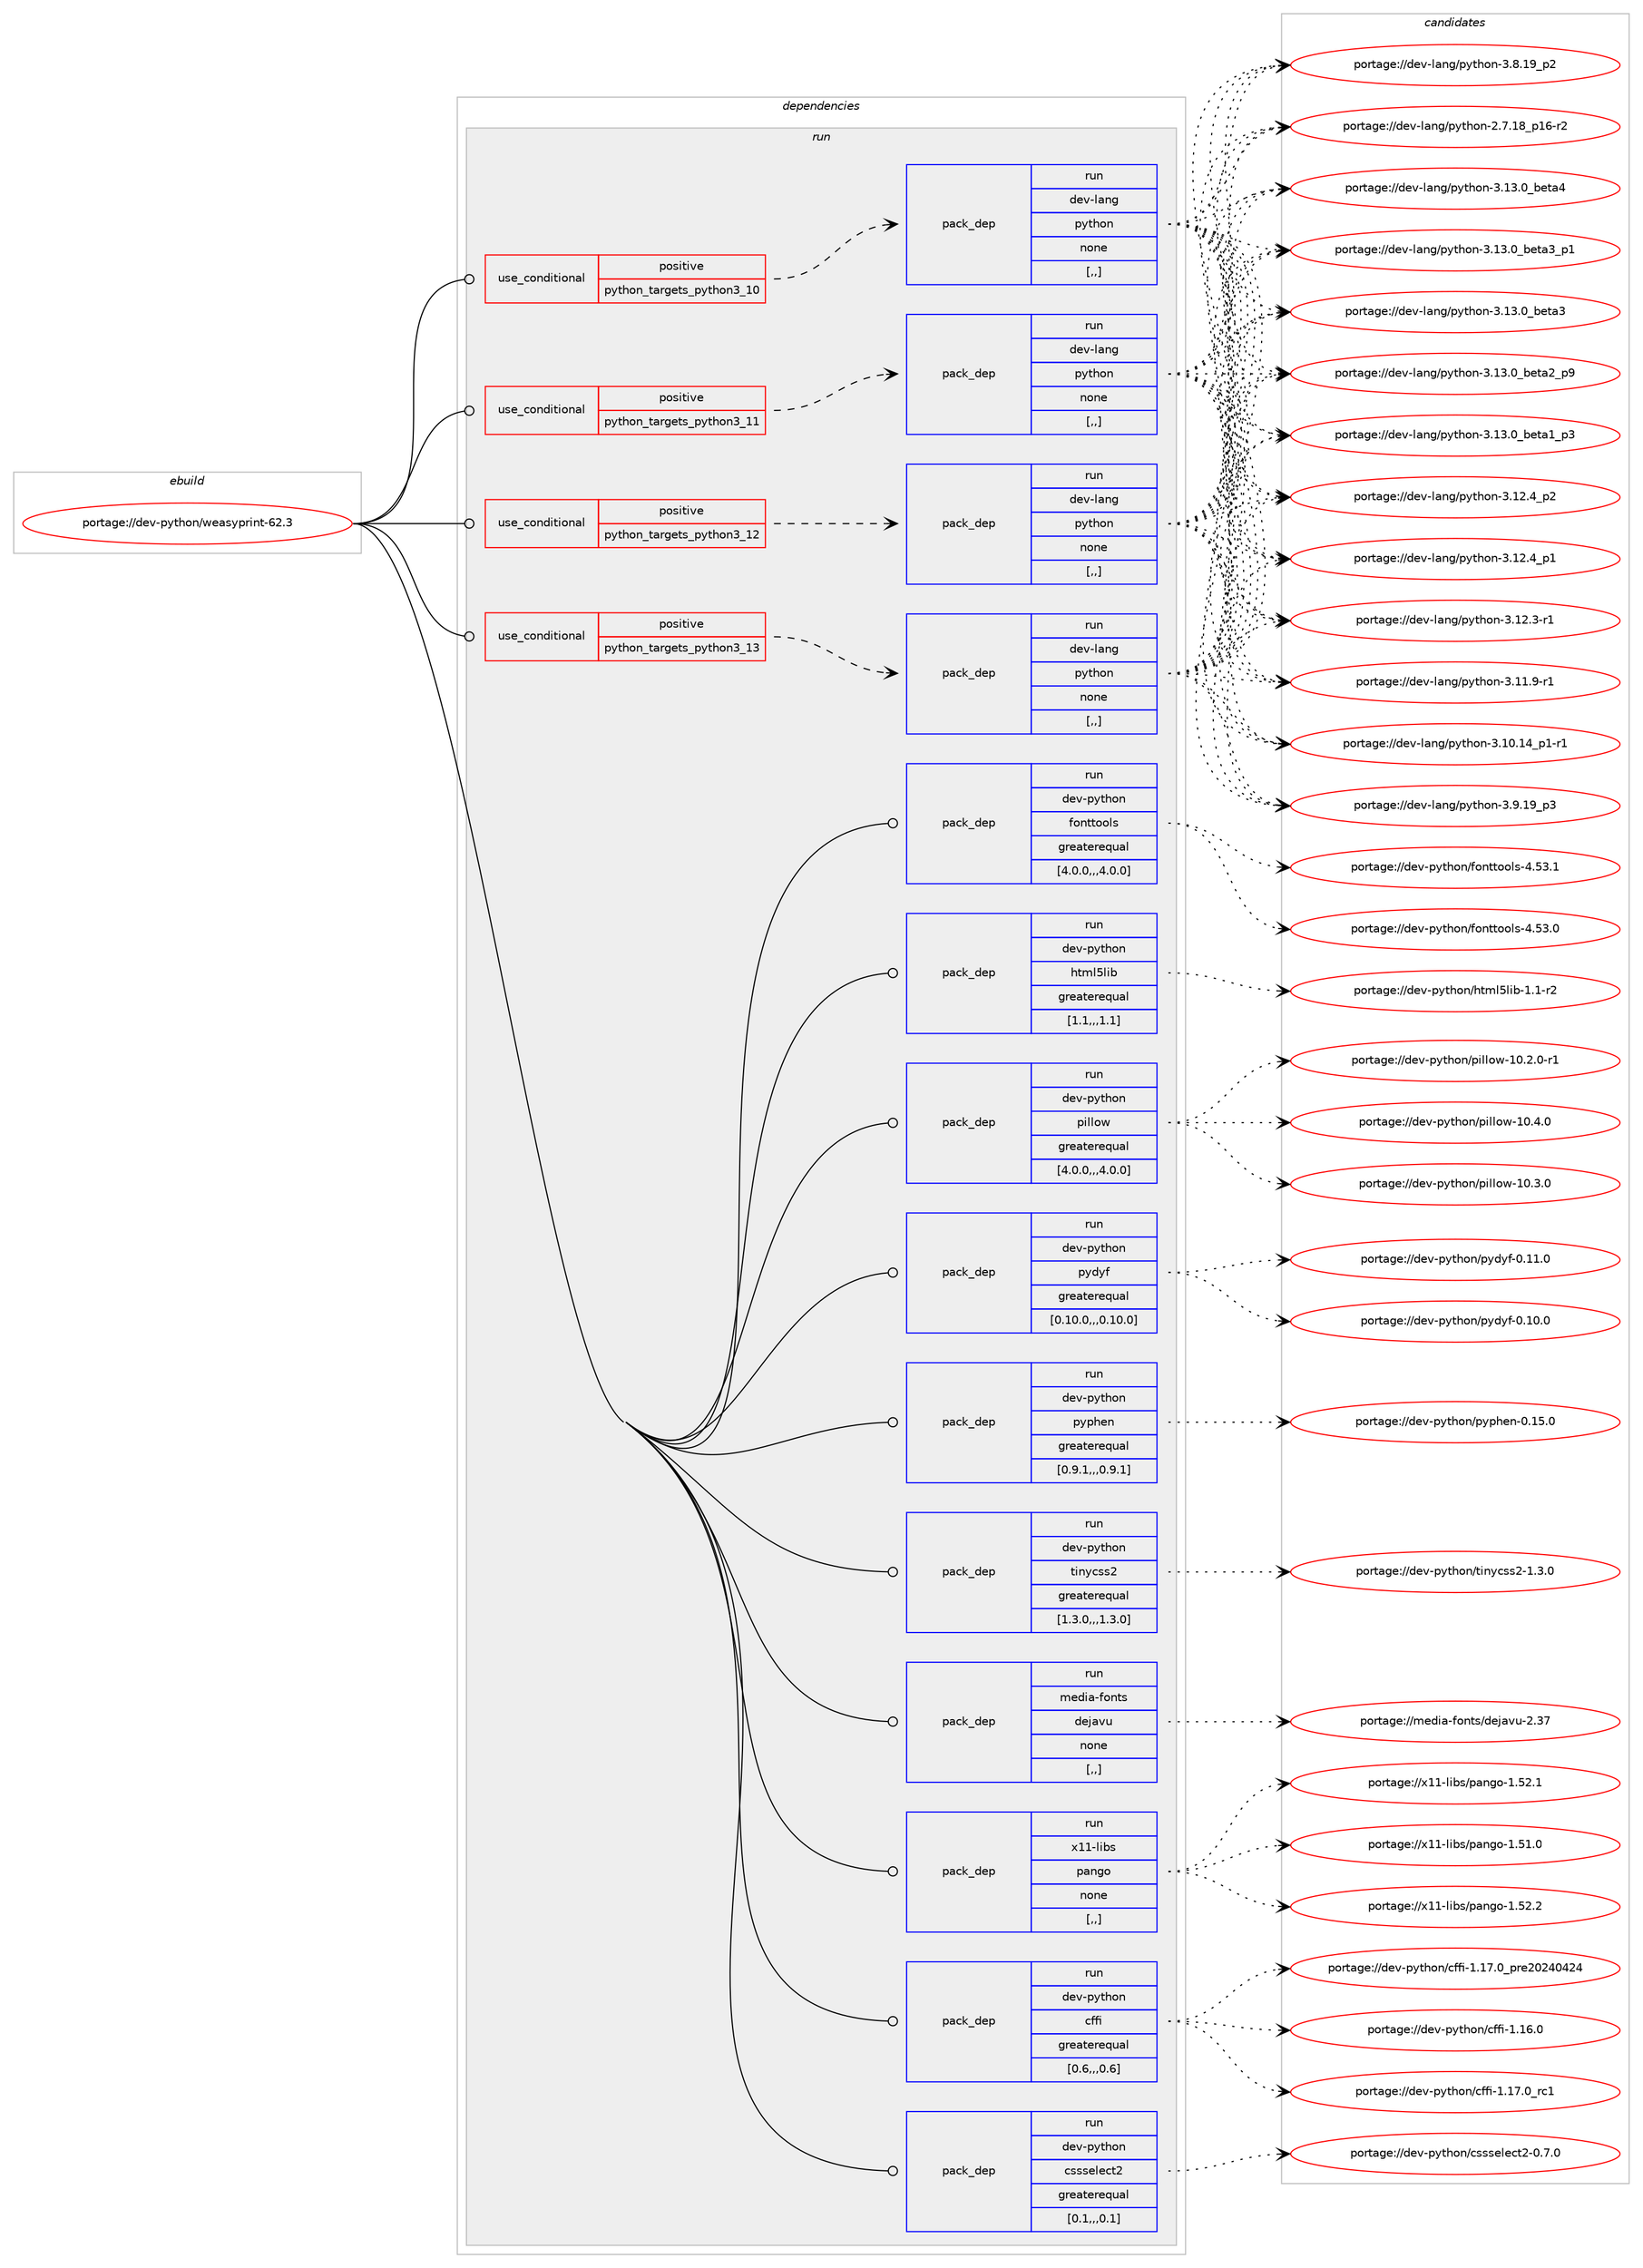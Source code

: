 digraph prolog {

# *************
# Graph options
# *************

newrank=true;
concentrate=true;
compound=true;
graph [rankdir=LR,fontname=Helvetica,fontsize=10,ranksep=1.5];#, ranksep=2.5, nodesep=0.2];
edge  [arrowhead=vee];
node  [fontname=Helvetica,fontsize=10];

# **********
# The ebuild
# **********

subgraph cluster_leftcol {
color=gray;
label=<<i>ebuild</i>>;
id [label="portage://dev-python/weasyprint-62.3", color=red, width=4, href="../dev-python/weasyprint-62.3.svg"];
}

# ****************
# The dependencies
# ****************

subgraph cluster_midcol {
color=gray;
label=<<i>dependencies</i>>;
subgraph cluster_compile {
fillcolor="#eeeeee";
style=filled;
label=<<i>compile</i>>;
}
subgraph cluster_compileandrun {
fillcolor="#eeeeee";
style=filled;
label=<<i>compile and run</i>>;
}
subgraph cluster_run {
fillcolor="#eeeeee";
style=filled;
label=<<i>run</i>>;
subgraph cond41486 {
dependency168212 [label=<<TABLE BORDER="0" CELLBORDER="1" CELLSPACING="0" CELLPADDING="4"><TR><TD ROWSPAN="3" CELLPADDING="10">use_conditional</TD></TR><TR><TD>positive</TD></TR><TR><TD>python_targets_python3_10</TD></TR></TABLE>>, shape=none, color=red];
subgraph pack125449 {
dependency168213 [label=<<TABLE BORDER="0" CELLBORDER="1" CELLSPACING="0" CELLPADDING="4" WIDTH="220"><TR><TD ROWSPAN="6" CELLPADDING="30">pack_dep</TD></TR><TR><TD WIDTH="110">run</TD></TR><TR><TD>dev-lang</TD></TR><TR><TD>python</TD></TR><TR><TD>none</TD></TR><TR><TD>[,,]</TD></TR></TABLE>>, shape=none, color=blue];
}
dependency168212:e -> dependency168213:w [weight=20,style="dashed",arrowhead="vee"];
}
id:e -> dependency168212:w [weight=20,style="solid",arrowhead="odot"];
subgraph cond41487 {
dependency168214 [label=<<TABLE BORDER="0" CELLBORDER="1" CELLSPACING="0" CELLPADDING="4"><TR><TD ROWSPAN="3" CELLPADDING="10">use_conditional</TD></TR><TR><TD>positive</TD></TR><TR><TD>python_targets_python3_11</TD></TR></TABLE>>, shape=none, color=red];
subgraph pack125450 {
dependency168215 [label=<<TABLE BORDER="0" CELLBORDER="1" CELLSPACING="0" CELLPADDING="4" WIDTH="220"><TR><TD ROWSPAN="6" CELLPADDING="30">pack_dep</TD></TR><TR><TD WIDTH="110">run</TD></TR><TR><TD>dev-lang</TD></TR><TR><TD>python</TD></TR><TR><TD>none</TD></TR><TR><TD>[,,]</TD></TR></TABLE>>, shape=none, color=blue];
}
dependency168214:e -> dependency168215:w [weight=20,style="dashed",arrowhead="vee"];
}
id:e -> dependency168214:w [weight=20,style="solid",arrowhead="odot"];
subgraph cond41488 {
dependency168216 [label=<<TABLE BORDER="0" CELLBORDER="1" CELLSPACING="0" CELLPADDING="4"><TR><TD ROWSPAN="3" CELLPADDING="10">use_conditional</TD></TR><TR><TD>positive</TD></TR><TR><TD>python_targets_python3_12</TD></TR></TABLE>>, shape=none, color=red];
subgraph pack125451 {
dependency168217 [label=<<TABLE BORDER="0" CELLBORDER="1" CELLSPACING="0" CELLPADDING="4" WIDTH="220"><TR><TD ROWSPAN="6" CELLPADDING="30">pack_dep</TD></TR><TR><TD WIDTH="110">run</TD></TR><TR><TD>dev-lang</TD></TR><TR><TD>python</TD></TR><TR><TD>none</TD></TR><TR><TD>[,,]</TD></TR></TABLE>>, shape=none, color=blue];
}
dependency168216:e -> dependency168217:w [weight=20,style="dashed",arrowhead="vee"];
}
id:e -> dependency168216:w [weight=20,style="solid",arrowhead="odot"];
subgraph cond41489 {
dependency168218 [label=<<TABLE BORDER="0" CELLBORDER="1" CELLSPACING="0" CELLPADDING="4"><TR><TD ROWSPAN="3" CELLPADDING="10">use_conditional</TD></TR><TR><TD>positive</TD></TR><TR><TD>python_targets_python3_13</TD></TR></TABLE>>, shape=none, color=red];
subgraph pack125452 {
dependency168219 [label=<<TABLE BORDER="0" CELLBORDER="1" CELLSPACING="0" CELLPADDING="4" WIDTH="220"><TR><TD ROWSPAN="6" CELLPADDING="30">pack_dep</TD></TR><TR><TD WIDTH="110">run</TD></TR><TR><TD>dev-lang</TD></TR><TR><TD>python</TD></TR><TR><TD>none</TD></TR><TR><TD>[,,]</TD></TR></TABLE>>, shape=none, color=blue];
}
dependency168218:e -> dependency168219:w [weight=20,style="dashed",arrowhead="vee"];
}
id:e -> dependency168218:w [weight=20,style="solid",arrowhead="odot"];
subgraph pack125453 {
dependency168220 [label=<<TABLE BORDER="0" CELLBORDER="1" CELLSPACING="0" CELLPADDING="4" WIDTH="220"><TR><TD ROWSPAN="6" CELLPADDING="30">pack_dep</TD></TR><TR><TD WIDTH="110">run</TD></TR><TR><TD>dev-python</TD></TR><TR><TD>cffi</TD></TR><TR><TD>greaterequal</TD></TR><TR><TD>[0.6,,,0.6]</TD></TR></TABLE>>, shape=none, color=blue];
}
id:e -> dependency168220:w [weight=20,style="solid",arrowhead="odot"];
subgraph pack125454 {
dependency168221 [label=<<TABLE BORDER="0" CELLBORDER="1" CELLSPACING="0" CELLPADDING="4" WIDTH="220"><TR><TD ROWSPAN="6" CELLPADDING="30">pack_dep</TD></TR><TR><TD WIDTH="110">run</TD></TR><TR><TD>dev-python</TD></TR><TR><TD>cssselect2</TD></TR><TR><TD>greaterequal</TD></TR><TR><TD>[0.1,,,0.1]</TD></TR></TABLE>>, shape=none, color=blue];
}
id:e -> dependency168221:w [weight=20,style="solid",arrowhead="odot"];
subgraph pack125455 {
dependency168222 [label=<<TABLE BORDER="0" CELLBORDER="1" CELLSPACING="0" CELLPADDING="4" WIDTH="220"><TR><TD ROWSPAN="6" CELLPADDING="30">pack_dep</TD></TR><TR><TD WIDTH="110">run</TD></TR><TR><TD>dev-python</TD></TR><TR><TD>fonttools</TD></TR><TR><TD>greaterequal</TD></TR><TR><TD>[4.0.0,,,4.0.0]</TD></TR></TABLE>>, shape=none, color=blue];
}
id:e -> dependency168222:w [weight=20,style="solid",arrowhead="odot"];
subgraph pack125456 {
dependency168223 [label=<<TABLE BORDER="0" CELLBORDER="1" CELLSPACING="0" CELLPADDING="4" WIDTH="220"><TR><TD ROWSPAN="6" CELLPADDING="30">pack_dep</TD></TR><TR><TD WIDTH="110">run</TD></TR><TR><TD>dev-python</TD></TR><TR><TD>html5lib</TD></TR><TR><TD>greaterequal</TD></TR><TR><TD>[1.1,,,1.1]</TD></TR></TABLE>>, shape=none, color=blue];
}
id:e -> dependency168223:w [weight=20,style="solid",arrowhead="odot"];
subgraph pack125457 {
dependency168224 [label=<<TABLE BORDER="0" CELLBORDER="1" CELLSPACING="0" CELLPADDING="4" WIDTH="220"><TR><TD ROWSPAN="6" CELLPADDING="30">pack_dep</TD></TR><TR><TD WIDTH="110">run</TD></TR><TR><TD>dev-python</TD></TR><TR><TD>pillow</TD></TR><TR><TD>greaterequal</TD></TR><TR><TD>[4.0.0,,,4.0.0]</TD></TR></TABLE>>, shape=none, color=blue];
}
id:e -> dependency168224:w [weight=20,style="solid",arrowhead="odot"];
subgraph pack125458 {
dependency168225 [label=<<TABLE BORDER="0" CELLBORDER="1" CELLSPACING="0" CELLPADDING="4" WIDTH="220"><TR><TD ROWSPAN="6" CELLPADDING="30">pack_dep</TD></TR><TR><TD WIDTH="110">run</TD></TR><TR><TD>dev-python</TD></TR><TR><TD>pydyf</TD></TR><TR><TD>greaterequal</TD></TR><TR><TD>[0.10.0,,,0.10.0]</TD></TR></TABLE>>, shape=none, color=blue];
}
id:e -> dependency168225:w [weight=20,style="solid",arrowhead="odot"];
subgraph pack125459 {
dependency168226 [label=<<TABLE BORDER="0" CELLBORDER="1" CELLSPACING="0" CELLPADDING="4" WIDTH="220"><TR><TD ROWSPAN="6" CELLPADDING="30">pack_dep</TD></TR><TR><TD WIDTH="110">run</TD></TR><TR><TD>dev-python</TD></TR><TR><TD>pyphen</TD></TR><TR><TD>greaterequal</TD></TR><TR><TD>[0.9.1,,,0.9.1]</TD></TR></TABLE>>, shape=none, color=blue];
}
id:e -> dependency168226:w [weight=20,style="solid",arrowhead="odot"];
subgraph pack125460 {
dependency168227 [label=<<TABLE BORDER="0" CELLBORDER="1" CELLSPACING="0" CELLPADDING="4" WIDTH="220"><TR><TD ROWSPAN="6" CELLPADDING="30">pack_dep</TD></TR><TR><TD WIDTH="110">run</TD></TR><TR><TD>dev-python</TD></TR><TR><TD>tinycss2</TD></TR><TR><TD>greaterequal</TD></TR><TR><TD>[1.3.0,,,1.3.0]</TD></TR></TABLE>>, shape=none, color=blue];
}
id:e -> dependency168227:w [weight=20,style="solid",arrowhead="odot"];
subgraph pack125461 {
dependency168228 [label=<<TABLE BORDER="0" CELLBORDER="1" CELLSPACING="0" CELLPADDING="4" WIDTH="220"><TR><TD ROWSPAN="6" CELLPADDING="30">pack_dep</TD></TR><TR><TD WIDTH="110">run</TD></TR><TR><TD>media-fonts</TD></TR><TR><TD>dejavu</TD></TR><TR><TD>none</TD></TR><TR><TD>[,,]</TD></TR></TABLE>>, shape=none, color=blue];
}
id:e -> dependency168228:w [weight=20,style="solid",arrowhead="odot"];
subgraph pack125462 {
dependency168229 [label=<<TABLE BORDER="0" CELLBORDER="1" CELLSPACING="0" CELLPADDING="4" WIDTH="220"><TR><TD ROWSPAN="6" CELLPADDING="30">pack_dep</TD></TR><TR><TD WIDTH="110">run</TD></TR><TR><TD>x11-libs</TD></TR><TR><TD>pango</TD></TR><TR><TD>none</TD></TR><TR><TD>[,,]</TD></TR></TABLE>>, shape=none, color=blue];
}
id:e -> dependency168229:w [weight=20,style="solid",arrowhead="odot"];
}
}

# **************
# The candidates
# **************

subgraph cluster_choices {
rank=same;
color=gray;
label=<<i>candidates</i>>;

subgraph choice125449 {
color=black;
nodesep=1;
choice1001011184510897110103471121211161041111104551464951464895981011169752 [label="portage://dev-lang/python-3.13.0_beta4", color=red, width=4,href="../dev-lang/python-3.13.0_beta4.svg"];
choice10010111845108971101034711212111610411111045514649514648959810111697519511249 [label="portage://dev-lang/python-3.13.0_beta3_p1", color=red, width=4,href="../dev-lang/python-3.13.0_beta3_p1.svg"];
choice1001011184510897110103471121211161041111104551464951464895981011169751 [label="portage://dev-lang/python-3.13.0_beta3", color=red, width=4,href="../dev-lang/python-3.13.0_beta3.svg"];
choice10010111845108971101034711212111610411111045514649514648959810111697509511257 [label="portage://dev-lang/python-3.13.0_beta2_p9", color=red, width=4,href="../dev-lang/python-3.13.0_beta2_p9.svg"];
choice10010111845108971101034711212111610411111045514649514648959810111697499511251 [label="portage://dev-lang/python-3.13.0_beta1_p3", color=red, width=4,href="../dev-lang/python-3.13.0_beta1_p3.svg"];
choice100101118451089711010347112121116104111110455146495046529511250 [label="portage://dev-lang/python-3.12.4_p2", color=red, width=4,href="../dev-lang/python-3.12.4_p2.svg"];
choice100101118451089711010347112121116104111110455146495046529511249 [label="portage://dev-lang/python-3.12.4_p1", color=red, width=4,href="../dev-lang/python-3.12.4_p1.svg"];
choice100101118451089711010347112121116104111110455146495046514511449 [label="portage://dev-lang/python-3.12.3-r1", color=red, width=4,href="../dev-lang/python-3.12.3-r1.svg"];
choice100101118451089711010347112121116104111110455146494946574511449 [label="portage://dev-lang/python-3.11.9-r1", color=red, width=4,href="../dev-lang/python-3.11.9-r1.svg"];
choice100101118451089711010347112121116104111110455146494846495295112494511449 [label="portage://dev-lang/python-3.10.14_p1-r1", color=red, width=4,href="../dev-lang/python-3.10.14_p1-r1.svg"];
choice100101118451089711010347112121116104111110455146574649579511251 [label="portage://dev-lang/python-3.9.19_p3", color=red, width=4,href="../dev-lang/python-3.9.19_p3.svg"];
choice100101118451089711010347112121116104111110455146564649579511250 [label="portage://dev-lang/python-3.8.19_p2", color=red, width=4,href="../dev-lang/python-3.8.19_p2.svg"];
choice100101118451089711010347112121116104111110455046554649569511249544511450 [label="portage://dev-lang/python-2.7.18_p16-r2", color=red, width=4,href="../dev-lang/python-2.7.18_p16-r2.svg"];
dependency168213:e -> choice1001011184510897110103471121211161041111104551464951464895981011169752:w [style=dotted,weight="100"];
dependency168213:e -> choice10010111845108971101034711212111610411111045514649514648959810111697519511249:w [style=dotted,weight="100"];
dependency168213:e -> choice1001011184510897110103471121211161041111104551464951464895981011169751:w [style=dotted,weight="100"];
dependency168213:e -> choice10010111845108971101034711212111610411111045514649514648959810111697509511257:w [style=dotted,weight="100"];
dependency168213:e -> choice10010111845108971101034711212111610411111045514649514648959810111697499511251:w [style=dotted,weight="100"];
dependency168213:e -> choice100101118451089711010347112121116104111110455146495046529511250:w [style=dotted,weight="100"];
dependency168213:e -> choice100101118451089711010347112121116104111110455146495046529511249:w [style=dotted,weight="100"];
dependency168213:e -> choice100101118451089711010347112121116104111110455146495046514511449:w [style=dotted,weight="100"];
dependency168213:e -> choice100101118451089711010347112121116104111110455146494946574511449:w [style=dotted,weight="100"];
dependency168213:e -> choice100101118451089711010347112121116104111110455146494846495295112494511449:w [style=dotted,weight="100"];
dependency168213:e -> choice100101118451089711010347112121116104111110455146574649579511251:w [style=dotted,weight="100"];
dependency168213:e -> choice100101118451089711010347112121116104111110455146564649579511250:w [style=dotted,weight="100"];
dependency168213:e -> choice100101118451089711010347112121116104111110455046554649569511249544511450:w [style=dotted,weight="100"];
}
subgraph choice125450 {
color=black;
nodesep=1;
choice1001011184510897110103471121211161041111104551464951464895981011169752 [label="portage://dev-lang/python-3.13.0_beta4", color=red, width=4,href="../dev-lang/python-3.13.0_beta4.svg"];
choice10010111845108971101034711212111610411111045514649514648959810111697519511249 [label="portage://dev-lang/python-3.13.0_beta3_p1", color=red, width=4,href="../dev-lang/python-3.13.0_beta3_p1.svg"];
choice1001011184510897110103471121211161041111104551464951464895981011169751 [label="portage://dev-lang/python-3.13.0_beta3", color=red, width=4,href="../dev-lang/python-3.13.0_beta3.svg"];
choice10010111845108971101034711212111610411111045514649514648959810111697509511257 [label="portage://dev-lang/python-3.13.0_beta2_p9", color=red, width=4,href="../dev-lang/python-3.13.0_beta2_p9.svg"];
choice10010111845108971101034711212111610411111045514649514648959810111697499511251 [label="portage://dev-lang/python-3.13.0_beta1_p3", color=red, width=4,href="../dev-lang/python-3.13.0_beta1_p3.svg"];
choice100101118451089711010347112121116104111110455146495046529511250 [label="portage://dev-lang/python-3.12.4_p2", color=red, width=4,href="../dev-lang/python-3.12.4_p2.svg"];
choice100101118451089711010347112121116104111110455146495046529511249 [label="portage://dev-lang/python-3.12.4_p1", color=red, width=4,href="../dev-lang/python-3.12.4_p1.svg"];
choice100101118451089711010347112121116104111110455146495046514511449 [label="portage://dev-lang/python-3.12.3-r1", color=red, width=4,href="../dev-lang/python-3.12.3-r1.svg"];
choice100101118451089711010347112121116104111110455146494946574511449 [label="portage://dev-lang/python-3.11.9-r1", color=red, width=4,href="../dev-lang/python-3.11.9-r1.svg"];
choice100101118451089711010347112121116104111110455146494846495295112494511449 [label="portage://dev-lang/python-3.10.14_p1-r1", color=red, width=4,href="../dev-lang/python-3.10.14_p1-r1.svg"];
choice100101118451089711010347112121116104111110455146574649579511251 [label="portage://dev-lang/python-3.9.19_p3", color=red, width=4,href="../dev-lang/python-3.9.19_p3.svg"];
choice100101118451089711010347112121116104111110455146564649579511250 [label="portage://dev-lang/python-3.8.19_p2", color=red, width=4,href="../dev-lang/python-3.8.19_p2.svg"];
choice100101118451089711010347112121116104111110455046554649569511249544511450 [label="portage://dev-lang/python-2.7.18_p16-r2", color=red, width=4,href="../dev-lang/python-2.7.18_p16-r2.svg"];
dependency168215:e -> choice1001011184510897110103471121211161041111104551464951464895981011169752:w [style=dotted,weight="100"];
dependency168215:e -> choice10010111845108971101034711212111610411111045514649514648959810111697519511249:w [style=dotted,weight="100"];
dependency168215:e -> choice1001011184510897110103471121211161041111104551464951464895981011169751:w [style=dotted,weight="100"];
dependency168215:e -> choice10010111845108971101034711212111610411111045514649514648959810111697509511257:w [style=dotted,weight="100"];
dependency168215:e -> choice10010111845108971101034711212111610411111045514649514648959810111697499511251:w [style=dotted,weight="100"];
dependency168215:e -> choice100101118451089711010347112121116104111110455146495046529511250:w [style=dotted,weight="100"];
dependency168215:e -> choice100101118451089711010347112121116104111110455146495046529511249:w [style=dotted,weight="100"];
dependency168215:e -> choice100101118451089711010347112121116104111110455146495046514511449:w [style=dotted,weight="100"];
dependency168215:e -> choice100101118451089711010347112121116104111110455146494946574511449:w [style=dotted,weight="100"];
dependency168215:e -> choice100101118451089711010347112121116104111110455146494846495295112494511449:w [style=dotted,weight="100"];
dependency168215:e -> choice100101118451089711010347112121116104111110455146574649579511251:w [style=dotted,weight="100"];
dependency168215:e -> choice100101118451089711010347112121116104111110455146564649579511250:w [style=dotted,weight="100"];
dependency168215:e -> choice100101118451089711010347112121116104111110455046554649569511249544511450:w [style=dotted,weight="100"];
}
subgraph choice125451 {
color=black;
nodesep=1;
choice1001011184510897110103471121211161041111104551464951464895981011169752 [label="portage://dev-lang/python-3.13.0_beta4", color=red, width=4,href="../dev-lang/python-3.13.0_beta4.svg"];
choice10010111845108971101034711212111610411111045514649514648959810111697519511249 [label="portage://dev-lang/python-3.13.0_beta3_p1", color=red, width=4,href="../dev-lang/python-3.13.0_beta3_p1.svg"];
choice1001011184510897110103471121211161041111104551464951464895981011169751 [label="portage://dev-lang/python-3.13.0_beta3", color=red, width=4,href="../dev-lang/python-3.13.0_beta3.svg"];
choice10010111845108971101034711212111610411111045514649514648959810111697509511257 [label="portage://dev-lang/python-3.13.0_beta2_p9", color=red, width=4,href="../dev-lang/python-3.13.0_beta2_p9.svg"];
choice10010111845108971101034711212111610411111045514649514648959810111697499511251 [label="portage://dev-lang/python-3.13.0_beta1_p3", color=red, width=4,href="../dev-lang/python-3.13.0_beta1_p3.svg"];
choice100101118451089711010347112121116104111110455146495046529511250 [label="portage://dev-lang/python-3.12.4_p2", color=red, width=4,href="../dev-lang/python-3.12.4_p2.svg"];
choice100101118451089711010347112121116104111110455146495046529511249 [label="portage://dev-lang/python-3.12.4_p1", color=red, width=4,href="../dev-lang/python-3.12.4_p1.svg"];
choice100101118451089711010347112121116104111110455146495046514511449 [label="portage://dev-lang/python-3.12.3-r1", color=red, width=4,href="../dev-lang/python-3.12.3-r1.svg"];
choice100101118451089711010347112121116104111110455146494946574511449 [label="portage://dev-lang/python-3.11.9-r1", color=red, width=4,href="../dev-lang/python-3.11.9-r1.svg"];
choice100101118451089711010347112121116104111110455146494846495295112494511449 [label="portage://dev-lang/python-3.10.14_p1-r1", color=red, width=4,href="../dev-lang/python-3.10.14_p1-r1.svg"];
choice100101118451089711010347112121116104111110455146574649579511251 [label="portage://dev-lang/python-3.9.19_p3", color=red, width=4,href="../dev-lang/python-3.9.19_p3.svg"];
choice100101118451089711010347112121116104111110455146564649579511250 [label="portage://dev-lang/python-3.8.19_p2", color=red, width=4,href="../dev-lang/python-3.8.19_p2.svg"];
choice100101118451089711010347112121116104111110455046554649569511249544511450 [label="portage://dev-lang/python-2.7.18_p16-r2", color=red, width=4,href="../dev-lang/python-2.7.18_p16-r2.svg"];
dependency168217:e -> choice1001011184510897110103471121211161041111104551464951464895981011169752:w [style=dotted,weight="100"];
dependency168217:e -> choice10010111845108971101034711212111610411111045514649514648959810111697519511249:w [style=dotted,weight="100"];
dependency168217:e -> choice1001011184510897110103471121211161041111104551464951464895981011169751:w [style=dotted,weight="100"];
dependency168217:e -> choice10010111845108971101034711212111610411111045514649514648959810111697509511257:w [style=dotted,weight="100"];
dependency168217:e -> choice10010111845108971101034711212111610411111045514649514648959810111697499511251:w [style=dotted,weight="100"];
dependency168217:e -> choice100101118451089711010347112121116104111110455146495046529511250:w [style=dotted,weight="100"];
dependency168217:e -> choice100101118451089711010347112121116104111110455146495046529511249:w [style=dotted,weight="100"];
dependency168217:e -> choice100101118451089711010347112121116104111110455146495046514511449:w [style=dotted,weight="100"];
dependency168217:e -> choice100101118451089711010347112121116104111110455146494946574511449:w [style=dotted,weight="100"];
dependency168217:e -> choice100101118451089711010347112121116104111110455146494846495295112494511449:w [style=dotted,weight="100"];
dependency168217:e -> choice100101118451089711010347112121116104111110455146574649579511251:w [style=dotted,weight="100"];
dependency168217:e -> choice100101118451089711010347112121116104111110455146564649579511250:w [style=dotted,weight="100"];
dependency168217:e -> choice100101118451089711010347112121116104111110455046554649569511249544511450:w [style=dotted,weight="100"];
}
subgraph choice125452 {
color=black;
nodesep=1;
choice1001011184510897110103471121211161041111104551464951464895981011169752 [label="portage://dev-lang/python-3.13.0_beta4", color=red, width=4,href="../dev-lang/python-3.13.0_beta4.svg"];
choice10010111845108971101034711212111610411111045514649514648959810111697519511249 [label="portage://dev-lang/python-3.13.0_beta3_p1", color=red, width=4,href="../dev-lang/python-3.13.0_beta3_p1.svg"];
choice1001011184510897110103471121211161041111104551464951464895981011169751 [label="portage://dev-lang/python-3.13.0_beta3", color=red, width=4,href="../dev-lang/python-3.13.0_beta3.svg"];
choice10010111845108971101034711212111610411111045514649514648959810111697509511257 [label="portage://dev-lang/python-3.13.0_beta2_p9", color=red, width=4,href="../dev-lang/python-3.13.0_beta2_p9.svg"];
choice10010111845108971101034711212111610411111045514649514648959810111697499511251 [label="portage://dev-lang/python-3.13.0_beta1_p3", color=red, width=4,href="../dev-lang/python-3.13.0_beta1_p3.svg"];
choice100101118451089711010347112121116104111110455146495046529511250 [label="portage://dev-lang/python-3.12.4_p2", color=red, width=4,href="../dev-lang/python-3.12.4_p2.svg"];
choice100101118451089711010347112121116104111110455146495046529511249 [label="portage://dev-lang/python-3.12.4_p1", color=red, width=4,href="../dev-lang/python-3.12.4_p1.svg"];
choice100101118451089711010347112121116104111110455146495046514511449 [label="portage://dev-lang/python-3.12.3-r1", color=red, width=4,href="../dev-lang/python-3.12.3-r1.svg"];
choice100101118451089711010347112121116104111110455146494946574511449 [label="portage://dev-lang/python-3.11.9-r1", color=red, width=4,href="../dev-lang/python-3.11.9-r1.svg"];
choice100101118451089711010347112121116104111110455146494846495295112494511449 [label="portage://dev-lang/python-3.10.14_p1-r1", color=red, width=4,href="../dev-lang/python-3.10.14_p1-r1.svg"];
choice100101118451089711010347112121116104111110455146574649579511251 [label="portage://dev-lang/python-3.9.19_p3", color=red, width=4,href="../dev-lang/python-3.9.19_p3.svg"];
choice100101118451089711010347112121116104111110455146564649579511250 [label="portage://dev-lang/python-3.8.19_p2", color=red, width=4,href="../dev-lang/python-3.8.19_p2.svg"];
choice100101118451089711010347112121116104111110455046554649569511249544511450 [label="portage://dev-lang/python-2.7.18_p16-r2", color=red, width=4,href="../dev-lang/python-2.7.18_p16-r2.svg"];
dependency168219:e -> choice1001011184510897110103471121211161041111104551464951464895981011169752:w [style=dotted,weight="100"];
dependency168219:e -> choice10010111845108971101034711212111610411111045514649514648959810111697519511249:w [style=dotted,weight="100"];
dependency168219:e -> choice1001011184510897110103471121211161041111104551464951464895981011169751:w [style=dotted,weight="100"];
dependency168219:e -> choice10010111845108971101034711212111610411111045514649514648959810111697509511257:w [style=dotted,weight="100"];
dependency168219:e -> choice10010111845108971101034711212111610411111045514649514648959810111697499511251:w [style=dotted,weight="100"];
dependency168219:e -> choice100101118451089711010347112121116104111110455146495046529511250:w [style=dotted,weight="100"];
dependency168219:e -> choice100101118451089711010347112121116104111110455146495046529511249:w [style=dotted,weight="100"];
dependency168219:e -> choice100101118451089711010347112121116104111110455146495046514511449:w [style=dotted,weight="100"];
dependency168219:e -> choice100101118451089711010347112121116104111110455146494946574511449:w [style=dotted,weight="100"];
dependency168219:e -> choice100101118451089711010347112121116104111110455146494846495295112494511449:w [style=dotted,weight="100"];
dependency168219:e -> choice100101118451089711010347112121116104111110455146574649579511251:w [style=dotted,weight="100"];
dependency168219:e -> choice100101118451089711010347112121116104111110455146564649579511250:w [style=dotted,weight="100"];
dependency168219:e -> choice100101118451089711010347112121116104111110455046554649569511249544511450:w [style=dotted,weight="100"];
}
subgraph choice125453 {
color=black;
nodesep=1;
choice10010111845112121116104111110479910210210545494649554648951149949 [label="portage://dev-python/cffi-1.17.0_rc1", color=red, width=4,href="../dev-python/cffi-1.17.0_rc1.svg"];
choice10010111845112121116104111110479910210210545494649554648951121141015048505248525052 [label="portage://dev-python/cffi-1.17.0_pre20240424", color=red, width=4,href="../dev-python/cffi-1.17.0_pre20240424.svg"];
choice10010111845112121116104111110479910210210545494649544648 [label="portage://dev-python/cffi-1.16.0", color=red, width=4,href="../dev-python/cffi-1.16.0.svg"];
dependency168220:e -> choice10010111845112121116104111110479910210210545494649554648951149949:w [style=dotted,weight="100"];
dependency168220:e -> choice10010111845112121116104111110479910210210545494649554648951121141015048505248525052:w [style=dotted,weight="100"];
dependency168220:e -> choice10010111845112121116104111110479910210210545494649544648:w [style=dotted,weight="100"];
}
subgraph choice125454 {
color=black;
nodesep=1;
choice1001011184511212111610411111047991151151151011081019911650454846554648 [label="portage://dev-python/cssselect2-0.7.0", color=red, width=4,href="../dev-python/cssselect2-0.7.0.svg"];
dependency168221:e -> choice1001011184511212111610411111047991151151151011081019911650454846554648:w [style=dotted,weight="100"];
}
subgraph choice125455 {
color=black;
nodesep=1;
choice100101118451121211161041111104710211111011611611111110811545524653514649 [label="portage://dev-python/fonttools-4.53.1", color=red, width=4,href="../dev-python/fonttools-4.53.1.svg"];
choice100101118451121211161041111104710211111011611611111110811545524653514648 [label="portage://dev-python/fonttools-4.53.0", color=red, width=4,href="../dev-python/fonttools-4.53.0.svg"];
dependency168222:e -> choice100101118451121211161041111104710211111011611611111110811545524653514649:w [style=dotted,weight="100"];
dependency168222:e -> choice100101118451121211161041111104710211111011611611111110811545524653514648:w [style=dotted,weight="100"];
}
subgraph choice125456 {
color=black;
nodesep=1;
choice10010111845112121116104111110471041161091085310810598454946494511450 [label="portage://dev-python/html5lib-1.1-r2", color=red, width=4,href="../dev-python/html5lib-1.1-r2.svg"];
dependency168223:e -> choice10010111845112121116104111110471041161091085310810598454946494511450:w [style=dotted,weight="100"];
}
subgraph choice125457 {
color=black;
nodesep=1;
choice100101118451121211161041111104711210510810811111945494846524648 [label="portage://dev-python/pillow-10.4.0", color=red, width=4,href="../dev-python/pillow-10.4.0.svg"];
choice100101118451121211161041111104711210510810811111945494846514648 [label="portage://dev-python/pillow-10.3.0", color=red, width=4,href="../dev-python/pillow-10.3.0.svg"];
choice1001011184511212111610411111047112105108108111119454948465046484511449 [label="portage://dev-python/pillow-10.2.0-r1", color=red, width=4,href="../dev-python/pillow-10.2.0-r1.svg"];
dependency168224:e -> choice100101118451121211161041111104711210510810811111945494846524648:w [style=dotted,weight="100"];
dependency168224:e -> choice100101118451121211161041111104711210510810811111945494846514648:w [style=dotted,weight="100"];
dependency168224:e -> choice1001011184511212111610411111047112105108108111119454948465046484511449:w [style=dotted,weight="100"];
}
subgraph choice125458 {
color=black;
nodesep=1;
choice100101118451121211161041111104711212110012110245484649494648 [label="portage://dev-python/pydyf-0.11.0", color=red, width=4,href="../dev-python/pydyf-0.11.0.svg"];
choice100101118451121211161041111104711212110012110245484649484648 [label="portage://dev-python/pydyf-0.10.0", color=red, width=4,href="../dev-python/pydyf-0.10.0.svg"];
dependency168225:e -> choice100101118451121211161041111104711212110012110245484649494648:w [style=dotted,weight="100"];
dependency168225:e -> choice100101118451121211161041111104711212110012110245484649484648:w [style=dotted,weight="100"];
}
subgraph choice125459 {
color=black;
nodesep=1;
choice100101118451121211161041111104711212111210410111045484649534648 [label="portage://dev-python/pyphen-0.15.0", color=red, width=4,href="../dev-python/pyphen-0.15.0.svg"];
dependency168226:e -> choice100101118451121211161041111104711212111210410111045484649534648:w [style=dotted,weight="100"];
}
subgraph choice125460 {
color=black;
nodesep=1;
choice10010111845112121116104111110471161051101219911511550454946514648 [label="portage://dev-python/tinycss2-1.3.0", color=red, width=4,href="../dev-python/tinycss2-1.3.0.svg"];
dependency168227:e -> choice10010111845112121116104111110471161051101219911511550454946514648:w [style=dotted,weight="100"];
}
subgraph choice125461 {
color=black;
nodesep=1;
choice109101100105974510211111011611547100101106971181174550465155 [label="portage://media-fonts/dejavu-2.37", color=red, width=4,href="../media-fonts/dejavu-2.37.svg"];
dependency168228:e -> choice109101100105974510211111011611547100101106971181174550465155:w [style=dotted,weight="100"];
}
subgraph choice125462 {
color=black;
nodesep=1;
choice12049494510810598115471129711010311145494653504650 [label="portage://x11-libs/pango-1.52.2", color=red, width=4,href="../x11-libs/pango-1.52.2.svg"];
choice12049494510810598115471129711010311145494653504649 [label="portage://x11-libs/pango-1.52.1", color=red, width=4,href="../x11-libs/pango-1.52.1.svg"];
choice12049494510810598115471129711010311145494653494648 [label="portage://x11-libs/pango-1.51.0", color=red, width=4,href="../x11-libs/pango-1.51.0.svg"];
dependency168229:e -> choice12049494510810598115471129711010311145494653504650:w [style=dotted,weight="100"];
dependency168229:e -> choice12049494510810598115471129711010311145494653504649:w [style=dotted,weight="100"];
dependency168229:e -> choice12049494510810598115471129711010311145494653494648:w [style=dotted,weight="100"];
}
}

}
